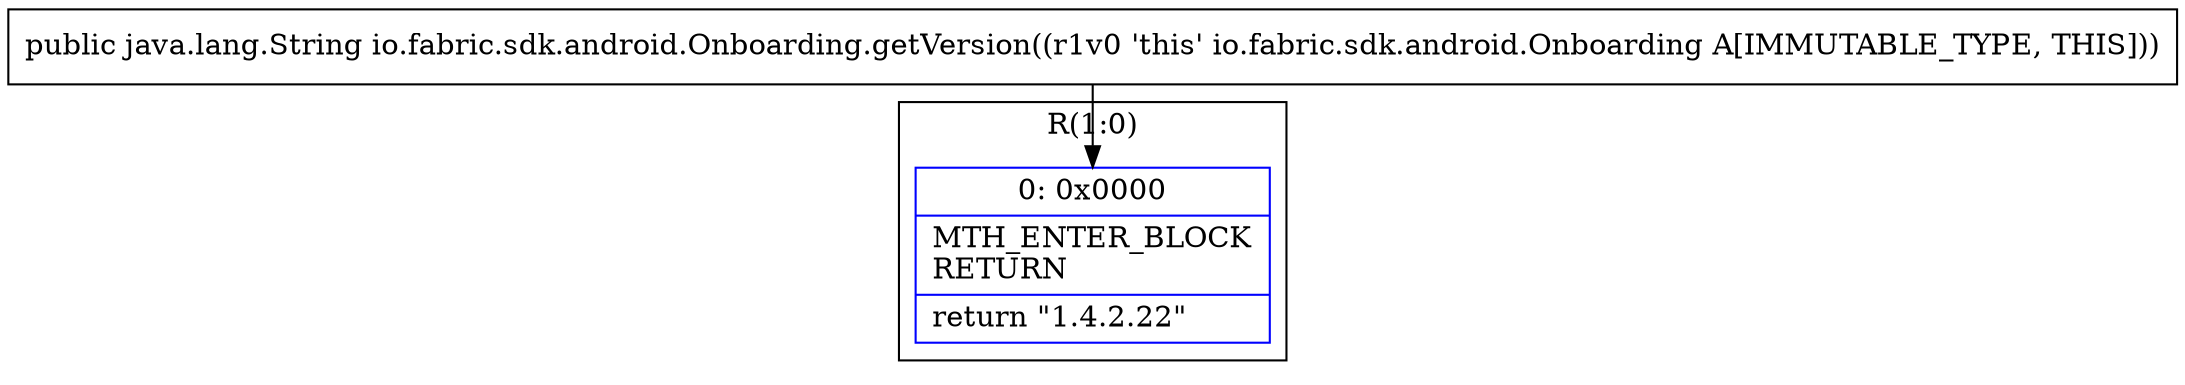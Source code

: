 digraph "CFG forio.fabric.sdk.android.Onboarding.getVersion()Ljava\/lang\/String;" {
subgraph cluster_Region_216380864 {
label = "R(1:0)";
node [shape=record,color=blue];
Node_0 [shape=record,label="{0\:\ 0x0000|MTH_ENTER_BLOCK\lRETURN\l|return \"1.4.2.22\"\l}"];
}
MethodNode[shape=record,label="{public java.lang.String io.fabric.sdk.android.Onboarding.getVersion((r1v0 'this' io.fabric.sdk.android.Onboarding A[IMMUTABLE_TYPE, THIS])) }"];
MethodNode -> Node_0;
}

